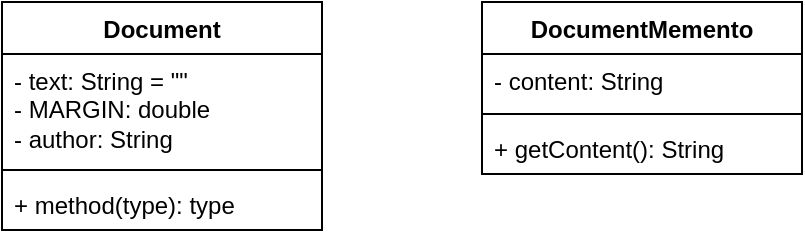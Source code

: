 <mxfile version="24.7.8">
  <diagram id="C5RBs43oDa-KdzZeNtuy" name="Page-1">
    <mxGraphModel dx="605" dy="758" grid="1" gridSize="10" guides="1" tooltips="1" connect="1" arrows="1" fold="1" page="1" pageScale="1" pageWidth="827" pageHeight="1169" math="0" shadow="0">
      <root>
        <mxCell id="WIyWlLk6GJQsqaUBKTNV-0" />
        <mxCell id="WIyWlLk6GJQsqaUBKTNV-1" parent="WIyWlLk6GJQsqaUBKTNV-0" />
        <mxCell id="rKWmMmvDXYoMBtS0ijZ0-0" value="DocumentMemento" style="swimlane;fontStyle=1;align=center;verticalAlign=top;childLayout=stackLayout;horizontal=1;startSize=26;horizontalStack=0;resizeParent=1;resizeParentMax=0;resizeLast=0;collapsible=1;marginBottom=0;whiteSpace=wrap;html=1;" vertex="1" parent="WIyWlLk6GJQsqaUBKTNV-1">
          <mxGeometry x="360" y="160" width="160" height="86" as="geometry" />
        </mxCell>
        <mxCell id="rKWmMmvDXYoMBtS0ijZ0-1" value="- content: String" style="text;strokeColor=none;fillColor=none;align=left;verticalAlign=top;spacingLeft=4;spacingRight=4;overflow=hidden;rotatable=0;points=[[0,0.5],[1,0.5]];portConstraint=eastwest;whiteSpace=wrap;html=1;" vertex="1" parent="rKWmMmvDXYoMBtS0ijZ0-0">
          <mxGeometry y="26" width="160" height="26" as="geometry" />
        </mxCell>
        <mxCell id="rKWmMmvDXYoMBtS0ijZ0-2" value="" style="line;strokeWidth=1;fillColor=none;align=left;verticalAlign=middle;spacingTop=-1;spacingLeft=3;spacingRight=3;rotatable=0;labelPosition=right;points=[];portConstraint=eastwest;strokeColor=inherit;" vertex="1" parent="rKWmMmvDXYoMBtS0ijZ0-0">
          <mxGeometry y="52" width="160" height="8" as="geometry" />
        </mxCell>
        <mxCell id="rKWmMmvDXYoMBtS0ijZ0-3" value="+ getContent(): String" style="text;strokeColor=none;fillColor=none;align=left;verticalAlign=top;spacingLeft=4;spacingRight=4;overflow=hidden;rotatable=0;points=[[0,0.5],[1,0.5]];portConstraint=eastwest;whiteSpace=wrap;html=1;" vertex="1" parent="rKWmMmvDXYoMBtS0ijZ0-0">
          <mxGeometry y="60" width="160" height="26" as="geometry" />
        </mxCell>
        <mxCell id="rKWmMmvDXYoMBtS0ijZ0-4" value="Document" style="swimlane;fontStyle=1;align=center;verticalAlign=top;childLayout=stackLayout;horizontal=1;startSize=26;horizontalStack=0;resizeParent=1;resizeParentMax=0;resizeLast=0;collapsible=1;marginBottom=0;whiteSpace=wrap;html=1;" vertex="1" parent="WIyWlLk6GJQsqaUBKTNV-1">
          <mxGeometry x="120" y="160" width="160" height="114" as="geometry" />
        </mxCell>
        <mxCell id="rKWmMmvDXYoMBtS0ijZ0-5" value="- text: String = &quot;&quot;&lt;div&gt;- MARGIN: double&lt;/div&gt;&lt;div&gt;- author: String&lt;/div&gt;" style="text;strokeColor=none;fillColor=none;align=left;verticalAlign=top;spacingLeft=4;spacingRight=4;overflow=hidden;rotatable=0;points=[[0,0.5],[1,0.5]];portConstraint=eastwest;whiteSpace=wrap;html=1;" vertex="1" parent="rKWmMmvDXYoMBtS0ijZ0-4">
          <mxGeometry y="26" width="160" height="54" as="geometry" />
        </mxCell>
        <mxCell id="rKWmMmvDXYoMBtS0ijZ0-6" value="" style="line;strokeWidth=1;fillColor=none;align=left;verticalAlign=middle;spacingTop=-1;spacingLeft=3;spacingRight=3;rotatable=0;labelPosition=right;points=[];portConstraint=eastwest;strokeColor=inherit;" vertex="1" parent="rKWmMmvDXYoMBtS0ijZ0-4">
          <mxGeometry y="80" width="160" height="8" as="geometry" />
        </mxCell>
        <mxCell id="rKWmMmvDXYoMBtS0ijZ0-7" value="+ method(type): type" style="text;strokeColor=none;fillColor=none;align=left;verticalAlign=top;spacingLeft=4;spacingRight=4;overflow=hidden;rotatable=0;points=[[0,0.5],[1,0.5]];portConstraint=eastwest;whiteSpace=wrap;html=1;" vertex="1" parent="rKWmMmvDXYoMBtS0ijZ0-4">
          <mxGeometry y="88" width="160" height="26" as="geometry" />
        </mxCell>
      </root>
    </mxGraphModel>
  </diagram>
</mxfile>
